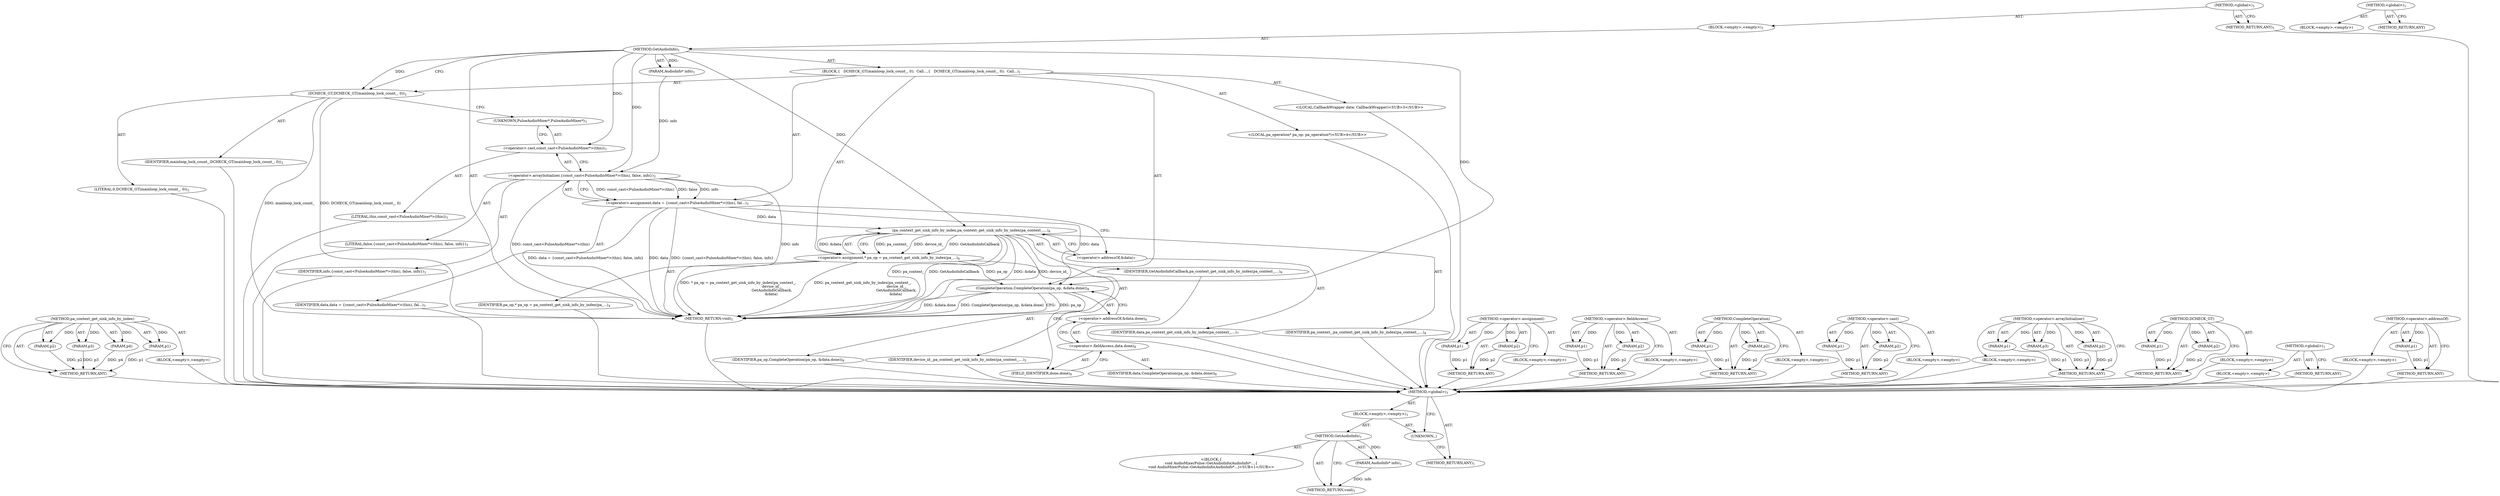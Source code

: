 digraph "&lt;global&gt;" {
vulnerable_84 [label=<(METHOD,pa_context_get_sink_info_by_index)>];
vulnerable_85 [label=<(PARAM,p1)>];
vulnerable_86 [label=<(PARAM,p2)>];
vulnerable_87 [label=<(PARAM,p3)>];
vulnerable_88 [label=<(PARAM,p4)>];
vulnerable_89 [label=<(BLOCK,&lt;empty&gt;,&lt;empty&gt;)>];
vulnerable_90 [label=<(METHOD_RETURN,ANY)>];
vulnerable_6 [label=<(METHOD,&lt;global&gt;)<SUB>1</SUB>>];
vulnerable_7 [label=<(BLOCK,&lt;empty&gt;,&lt;empty&gt;)<SUB>1</SUB>>];
vulnerable_8 [label=<(METHOD,GetAudioInfo)<SUB>1</SUB>>];
vulnerable_9 [label=<(PARAM,AudioInfo* info)<SUB>1</SUB>>];
vulnerable_10 [label=<(BLOCK,{
   DCHECK_GT(mainloop_lock_count_, 0);
  Call...,{
   DCHECK_GT(mainloop_lock_count_, 0);
  Call...)<SUB>1</SUB>>];
vulnerable_11 [label=<(DCHECK_GT,DCHECK_GT(mainloop_lock_count_, 0))<SUB>2</SUB>>];
vulnerable_12 [label=<(IDENTIFIER,mainloop_lock_count_,DCHECK_GT(mainloop_lock_count_, 0))<SUB>2</SUB>>];
vulnerable_13 [label=<(LITERAL,0,DCHECK_GT(mainloop_lock_count_, 0))<SUB>2</SUB>>];
vulnerable_14 [label="<(LOCAL,CallbackWrapper data: CallbackWrapper)<SUB>3</SUB>>"];
vulnerable_15 [label=<(&lt;operator&gt;.assignment,data = {const_cast&lt;PulseAudioMixer*&gt;(this), fal...)<SUB>3</SUB>>];
vulnerable_16 [label=<(IDENTIFIER,data,data = {const_cast&lt;PulseAudioMixer*&gt;(this), fal...)<SUB>3</SUB>>];
vulnerable_17 [label=<(&lt;operator&gt;.arrayInitializer,{const_cast&lt;PulseAudioMixer*&gt;(this), false, info})<SUB>3</SUB>>];
vulnerable_18 [label=<(&lt;operator&gt;.cast,const_cast&lt;PulseAudioMixer*&gt;(this))<SUB>3</SUB>>];
vulnerable_19 [label=<(UNKNOWN,PulseAudioMixer*,PulseAudioMixer*)<SUB>3</SUB>>];
vulnerable_20 [label=<(LITERAL,this,const_cast&lt;PulseAudioMixer*&gt;(this))<SUB>3</SUB>>];
vulnerable_21 [label=<(LITERAL,false,{const_cast&lt;PulseAudioMixer*&gt;(this), false, info})<SUB>3</SUB>>];
vulnerable_22 [label=<(IDENTIFIER,info,{const_cast&lt;PulseAudioMixer*&gt;(this), false, info})<SUB>3</SUB>>];
vulnerable_23 [label="<(LOCAL,pa_operation* pa_op: pa_operation*)<SUB>4</SUB>>"];
vulnerable_24 [label=<(&lt;operator&gt;.assignment,* pa_op = pa_context_get_sink_info_by_index(pa_...)<SUB>4</SUB>>];
vulnerable_25 [label=<(IDENTIFIER,pa_op,* pa_op = pa_context_get_sink_info_by_index(pa_...)<SUB>4</SUB>>];
vulnerable_26 [label=<(pa_context_get_sink_info_by_index,pa_context_get_sink_info_by_index(pa_context_,
...)<SUB>4</SUB>>];
vulnerable_27 [label=<(IDENTIFIER,pa_context_,pa_context_get_sink_info_by_index(pa_context_,
...)<SUB>4</SUB>>];
vulnerable_28 [label=<(IDENTIFIER,device_id_,pa_context_get_sink_info_by_index(pa_context_,
...)<SUB>5</SUB>>];
vulnerable_29 [label=<(IDENTIFIER,GetAudioInfoCallback,pa_context_get_sink_info_by_index(pa_context_,
...)<SUB>6</SUB>>];
vulnerable_30 [label=<(&lt;operator&gt;.addressOf,&amp;data)<SUB>7</SUB>>];
vulnerable_31 [label=<(IDENTIFIER,data,pa_context_get_sink_info_by_index(pa_context_,
...)<SUB>7</SUB>>];
vulnerable_32 [label=<(CompleteOperation,CompleteOperation(pa_op, &amp;data.done))<SUB>8</SUB>>];
vulnerable_33 [label=<(IDENTIFIER,pa_op,CompleteOperation(pa_op, &amp;data.done))<SUB>8</SUB>>];
vulnerable_34 [label=<(&lt;operator&gt;.addressOf,&amp;data.done)<SUB>8</SUB>>];
vulnerable_35 [label=<(&lt;operator&gt;.fieldAccess,data.done)<SUB>8</SUB>>];
vulnerable_36 [label=<(IDENTIFIER,data,CompleteOperation(pa_op, &amp;data.done))<SUB>8</SUB>>];
vulnerable_37 [label=<(FIELD_IDENTIFIER,done,done)<SUB>8</SUB>>];
vulnerable_38 [label=<(METHOD_RETURN,void)<SUB>1</SUB>>];
vulnerable_40 [label=<(METHOD_RETURN,ANY)<SUB>1</SUB>>];
vulnerable_68 [label=<(METHOD,&lt;operator&gt;.assignment)>];
vulnerable_69 [label=<(PARAM,p1)>];
vulnerable_70 [label=<(PARAM,p2)>];
vulnerable_71 [label=<(BLOCK,&lt;empty&gt;,&lt;empty&gt;)>];
vulnerable_72 [label=<(METHOD_RETURN,ANY)>];
vulnerable_100 [label=<(METHOD,&lt;operator&gt;.fieldAccess)>];
vulnerable_101 [label=<(PARAM,p1)>];
vulnerable_102 [label=<(PARAM,p2)>];
vulnerable_103 [label=<(BLOCK,&lt;empty&gt;,&lt;empty&gt;)>];
vulnerable_104 [label=<(METHOD_RETURN,ANY)>];
vulnerable_95 [label=<(METHOD,CompleteOperation)>];
vulnerable_96 [label=<(PARAM,p1)>];
vulnerable_97 [label=<(PARAM,p2)>];
vulnerable_98 [label=<(BLOCK,&lt;empty&gt;,&lt;empty&gt;)>];
vulnerable_99 [label=<(METHOD_RETURN,ANY)>];
vulnerable_79 [label=<(METHOD,&lt;operator&gt;.cast)>];
vulnerable_80 [label=<(PARAM,p1)>];
vulnerable_81 [label=<(PARAM,p2)>];
vulnerable_82 [label=<(BLOCK,&lt;empty&gt;,&lt;empty&gt;)>];
vulnerable_83 [label=<(METHOD_RETURN,ANY)>];
vulnerable_73 [label=<(METHOD,&lt;operator&gt;.arrayInitializer)>];
vulnerable_74 [label=<(PARAM,p1)>];
vulnerable_75 [label=<(PARAM,p2)>];
vulnerable_76 [label=<(PARAM,p3)>];
vulnerable_77 [label=<(BLOCK,&lt;empty&gt;,&lt;empty&gt;)>];
vulnerable_78 [label=<(METHOD_RETURN,ANY)>];
vulnerable_63 [label=<(METHOD,DCHECK_GT)>];
vulnerable_64 [label=<(PARAM,p1)>];
vulnerable_65 [label=<(PARAM,p2)>];
vulnerable_66 [label=<(BLOCK,&lt;empty&gt;,&lt;empty&gt;)>];
vulnerable_67 [label=<(METHOD_RETURN,ANY)>];
vulnerable_57 [label=<(METHOD,&lt;global&gt;)<SUB>1</SUB>>];
vulnerable_58 [label=<(BLOCK,&lt;empty&gt;,&lt;empty&gt;)>];
vulnerable_59 [label=<(METHOD_RETURN,ANY)>];
vulnerable_91 [label=<(METHOD,&lt;operator&gt;.addressOf)>];
vulnerable_92 [label=<(PARAM,p1)>];
vulnerable_93 [label=<(BLOCK,&lt;empty&gt;,&lt;empty&gt;)>];
vulnerable_94 [label=<(METHOD_RETURN,ANY)>];
fixed_6 [label=<(METHOD,&lt;global&gt;)<SUB>1</SUB>>];
fixed_7 [label=<(BLOCK,&lt;empty&gt;,&lt;empty&gt;)<SUB>1</SUB>>];
fixed_8 [label=<(METHOD,GetAudioInfo)<SUB>1</SUB>>];
fixed_9 [label=<(PARAM,AudioInfo* info)<SUB>1</SUB>>];
fixed_10 [label="<(BLOCK,{
void AudioMixerPulse::GetAudioInfo(AudioInfo*...,{
void AudioMixerPulse::GetAudioInfo(AudioInfo*...)<SUB>1</SUB>>"];
fixed_11 [label=<(METHOD_RETURN,void)<SUB>1</SUB>>];
fixed_13 [label=<(UNKNOWN,,)>];
fixed_14 [label=<(METHOD_RETURN,ANY)<SUB>1</SUB>>];
fixed_23 [label=<(METHOD,&lt;global&gt;)<SUB>1</SUB>>];
fixed_24 [label=<(BLOCK,&lt;empty&gt;,&lt;empty&gt;)>];
fixed_25 [label=<(METHOD_RETURN,ANY)>];
vulnerable_84 -> vulnerable_85  [key=0, label="AST: "];
vulnerable_84 -> vulnerable_85  [key=1, label="DDG: "];
vulnerable_84 -> vulnerable_89  [key=0, label="AST: "];
vulnerable_84 -> vulnerable_86  [key=0, label="AST: "];
vulnerable_84 -> vulnerable_86  [key=1, label="DDG: "];
vulnerable_84 -> vulnerable_90  [key=0, label="AST: "];
vulnerable_84 -> vulnerable_90  [key=1, label="CFG: "];
vulnerable_84 -> vulnerable_87  [key=0, label="AST: "];
vulnerable_84 -> vulnerable_87  [key=1, label="DDG: "];
vulnerable_84 -> vulnerable_88  [key=0, label="AST: "];
vulnerable_84 -> vulnerable_88  [key=1, label="DDG: "];
vulnerable_85 -> vulnerable_90  [key=0, label="DDG: p1"];
vulnerable_86 -> vulnerable_90  [key=0, label="DDG: p2"];
vulnerable_87 -> vulnerable_90  [key=0, label="DDG: p3"];
vulnerable_88 -> vulnerable_90  [key=0, label="DDG: p4"];
vulnerable_89 -> fixed_6  [key=0];
vulnerable_90 -> fixed_6  [key=0];
vulnerable_6 -> vulnerable_7  [key=0, label="AST: "];
vulnerable_6 -> vulnerable_40  [key=0, label="AST: "];
vulnerable_6 -> vulnerable_40  [key=1, label="CFG: "];
vulnerable_7 -> vulnerable_8  [key=0, label="AST: "];
vulnerable_8 -> vulnerable_9  [key=0, label="AST: "];
vulnerable_8 -> vulnerable_9  [key=1, label="DDG: "];
vulnerable_8 -> vulnerable_10  [key=0, label="AST: "];
vulnerable_8 -> vulnerable_38  [key=0, label="AST: "];
vulnerable_8 -> vulnerable_11  [key=0, label="CFG: "];
vulnerable_8 -> vulnerable_11  [key=1, label="DDG: "];
vulnerable_8 -> vulnerable_32  [key=0, label="DDG: "];
vulnerable_8 -> vulnerable_17  [key=0, label="DDG: "];
vulnerable_8 -> vulnerable_26  [key=0, label="DDG: "];
vulnerable_8 -> vulnerable_18  [key=0, label="DDG: "];
vulnerable_9 -> vulnerable_17  [key=0, label="DDG: info"];
vulnerable_10 -> vulnerable_11  [key=0, label="AST: "];
vulnerable_10 -> vulnerable_14  [key=0, label="AST: "];
vulnerable_10 -> vulnerable_15  [key=0, label="AST: "];
vulnerable_10 -> vulnerable_23  [key=0, label="AST: "];
vulnerable_10 -> vulnerable_24  [key=0, label="AST: "];
vulnerable_10 -> vulnerable_32  [key=0, label="AST: "];
vulnerable_11 -> vulnerable_12  [key=0, label="AST: "];
vulnerable_11 -> vulnerable_13  [key=0, label="AST: "];
vulnerable_11 -> vulnerable_19  [key=0, label="CFG: "];
vulnerable_11 -> vulnerable_38  [key=0, label="DDG: DCHECK_GT(mainloop_lock_count_, 0)"];
vulnerable_11 -> vulnerable_38  [key=1, label="DDG: mainloop_lock_count_"];
vulnerable_12 -> fixed_6  [key=0];
vulnerable_13 -> fixed_6  [key=0];
vulnerable_14 -> fixed_6  [key=0];
vulnerable_15 -> vulnerable_16  [key=0, label="AST: "];
vulnerable_15 -> vulnerable_17  [key=0, label="AST: "];
vulnerable_15 -> vulnerable_30  [key=0, label="CFG: "];
vulnerable_15 -> vulnerable_38  [key=0, label="DDG: data"];
vulnerable_15 -> vulnerable_38  [key=1, label="DDG: {const_cast&lt;PulseAudioMixer*&gt;(this), false, info}"];
vulnerable_15 -> vulnerable_38  [key=2, label="DDG: data = {const_cast&lt;PulseAudioMixer*&gt;(this), false, info}"];
vulnerable_15 -> vulnerable_32  [key=0, label="DDG: data"];
vulnerable_15 -> vulnerable_26  [key=0, label="DDG: data"];
vulnerable_16 -> fixed_6  [key=0];
vulnerable_17 -> vulnerable_18  [key=0, label="AST: "];
vulnerable_17 -> vulnerable_21  [key=0, label="AST: "];
vulnerable_17 -> vulnerable_22  [key=0, label="AST: "];
vulnerable_17 -> vulnerable_15  [key=0, label="CFG: "];
vulnerable_17 -> vulnerable_15  [key=1, label="DDG: const_cast&lt;PulseAudioMixer*&gt;(this)"];
vulnerable_17 -> vulnerable_15  [key=2, label="DDG: false"];
vulnerable_17 -> vulnerable_15  [key=3, label="DDG: info"];
vulnerable_17 -> vulnerable_38  [key=0, label="DDG: const_cast&lt;PulseAudioMixer*&gt;(this)"];
vulnerable_17 -> vulnerable_38  [key=1, label="DDG: info"];
vulnerable_18 -> vulnerable_19  [key=0, label="AST: "];
vulnerable_18 -> vulnerable_20  [key=0, label="AST: "];
vulnerable_18 -> vulnerable_17  [key=0, label="CFG: "];
vulnerable_19 -> vulnerable_18  [key=0, label="CFG: "];
vulnerable_20 -> fixed_6  [key=0];
vulnerable_21 -> fixed_6  [key=0];
vulnerable_22 -> fixed_6  [key=0];
vulnerable_23 -> fixed_6  [key=0];
vulnerable_24 -> vulnerable_25  [key=0, label="AST: "];
vulnerable_24 -> vulnerable_26  [key=0, label="AST: "];
vulnerable_24 -> vulnerable_37  [key=0, label="CFG: "];
vulnerable_24 -> vulnerable_38  [key=0, label="DDG: pa_context_get_sink_info_by_index(pa_context_,
                                                           device_id_,
                                                           GetAudioInfoCallback,
                                                          &amp;data)"];
vulnerable_24 -> vulnerable_38  [key=1, label="DDG: * pa_op = pa_context_get_sink_info_by_index(pa_context_,
                                                           device_id_,
                                                           GetAudioInfoCallback,
                                                          &amp;data)"];
vulnerable_24 -> vulnerable_32  [key=0, label="DDG: pa_op"];
vulnerable_25 -> fixed_6  [key=0];
vulnerable_26 -> vulnerable_27  [key=0, label="AST: "];
vulnerable_26 -> vulnerable_28  [key=0, label="AST: "];
vulnerable_26 -> vulnerable_29  [key=0, label="AST: "];
vulnerable_26 -> vulnerable_30  [key=0, label="AST: "];
vulnerable_26 -> vulnerable_24  [key=0, label="CFG: "];
vulnerable_26 -> vulnerable_24  [key=1, label="DDG: pa_context_"];
vulnerable_26 -> vulnerable_24  [key=2, label="DDG: device_id_"];
vulnerable_26 -> vulnerable_24  [key=3, label="DDG: GetAudioInfoCallback"];
vulnerable_26 -> vulnerable_24  [key=4, label="DDG: &amp;data"];
vulnerable_26 -> vulnerable_38  [key=0, label="DDG: pa_context_"];
vulnerable_26 -> vulnerable_38  [key=1, label="DDG: GetAudioInfoCallback"];
vulnerable_26 -> vulnerable_38  [key=2, label="DDG: &amp;data"];
vulnerable_26 -> vulnerable_38  [key=3, label="DDG: device_id_"];
vulnerable_27 -> fixed_6  [key=0];
vulnerable_28 -> fixed_6  [key=0];
vulnerable_29 -> fixed_6  [key=0];
vulnerable_30 -> vulnerable_31  [key=0, label="AST: "];
vulnerable_30 -> vulnerable_26  [key=0, label="CFG: "];
vulnerable_31 -> fixed_6  [key=0];
vulnerable_32 -> vulnerable_33  [key=0, label="AST: "];
vulnerable_32 -> vulnerable_34  [key=0, label="AST: "];
vulnerable_32 -> vulnerable_38  [key=0, label="CFG: "];
vulnerable_32 -> vulnerable_38  [key=1, label="DDG: pa_op"];
vulnerable_32 -> vulnerable_38  [key=2, label="DDG: &amp;data.done"];
vulnerable_32 -> vulnerable_38  [key=3, label="DDG: CompleteOperation(pa_op, &amp;data.done)"];
vulnerable_33 -> fixed_6  [key=0];
vulnerable_34 -> vulnerable_35  [key=0, label="AST: "];
vulnerable_34 -> vulnerable_32  [key=0, label="CFG: "];
vulnerable_35 -> vulnerable_36  [key=0, label="AST: "];
vulnerable_35 -> vulnerable_37  [key=0, label="AST: "];
vulnerable_35 -> vulnerable_34  [key=0, label="CFG: "];
vulnerable_36 -> fixed_6  [key=0];
vulnerable_37 -> vulnerable_35  [key=0, label="CFG: "];
vulnerable_38 -> fixed_6  [key=0];
vulnerable_40 -> fixed_6  [key=0];
vulnerable_68 -> vulnerable_69  [key=0, label="AST: "];
vulnerable_68 -> vulnerable_69  [key=1, label="DDG: "];
vulnerable_68 -> vulnerable_71  [key=0, label="AST: "];
vulnerable_68 -> vulnerable_70  [key=0, label="AST: "];
vulnerable_68 -> vulnerable_70  [key=1, label="DDG: "];
vulnerable_68 -> vulnerable_72  [key=0, label="AST: "];
vulnerable_68 -> vulnerable_72  [key=1, label="CFG: "];
vulnerable_69 -> vulnerable_72  [key=0, label="DDG: p1"];
vulnerable_70 -> vulnerable_72  [key=0, label="DDG: p2"];
vulnerable_71 -> fixed_6  [key=0];
vulnerable_72 -> fixed_6  [key=0];
vulnerable_100 -> vulnerable_101  [key=0, label="AST: "];
vulnerable_100 -> vulnerable_101  [key=1, label="DDG: "];
vulnerable_100 -> vulnerable_103  [key=0, label="AST: "];
vulnerable_100 -> vulnerable_102  [key=0, label="AST: "];
vulnerable_100 -> vulnerable_102  [key=1, label="DDG: "];
vulnerable_100 -> vulnerable_104  [key=0, label="AST: "];
vulnerable_100 -> vulnerable_104  [key=1, label="CFG: "];
vulnerable_101 -> vulnerable_104  [key=0, label="DDG: p1"];
vulnerable_102 -> vulnerable_104  [key=0, label="DDG: p2"];
vulnerable_103 -> fixed_6  [key=0];
vulnerable_104 -> fixed_6  [key=0];
vulnerable_95 -> vulnerable_96  [key=0, label="AST: "];
vulnerable_95 -> vulnerable_96  [key=1, label="DDG: "];
vulnerable_95 -> vulnerable_98  [key=0, label="AST: "];
vulnerable_95 -> vulnerable_97  [key=0, label="AST: "];
vulnerable_95 -> vulnerable_97  [key=1, label="DDG: "];
vulnerable_95 -> vulnerable_99  [key=0, label="AST: "];
vulnerable_95 -> vulnerable_99  [key=1, label="CFG: "];
vulnerable_96 -> vulnerable_99  [key=0, label="DDG: p1"];
vulnerable_97 -> vulnerable_99  [key=0, label="DDG: p2"];
vulnerable_98 -> fixed_6  [key=0];
vulnerable_99 -> fixed_6  [key=0];
vulnerable_79 -> vulnerable_80  [key=0, label="AST: "];
vulnerable_79 -> vulnerable_80  [key=1, label="DDG: "];
vulnerable_79 -> vulnerable_82  [key=0, label="AST: "];
vulnerable_79 -> vulnerable_81  [key=0, label="AST: "];
vulnerable_79 -> vulnerable_81  [key=1, label="DDG: "];
vulnerable_79 -> vulnerable_83  [key=0, label="AST: "];
vulnerable_79 -> vulnerable_83  [key=1, label="CFG: "];
vulnerable_80 -> vulnerable_83  [key=0, label="DDG: p1"];
vulnerable_81 -> vulnerable_83  [key=0, label="DDG: p2"];
vulnerable_82 -> fixed_6  [key=0];
vulnerable_83 -> fixed_6  [key=0];
vulnerable_73 -> vulnerable_74  [key=0, label="AST: "];
vulnerable_73 -> vulnerable_74  [key=1, label="DDG: "];
vulnerable_73 -> vulnerable_77  [key=0, label="AST: "];
vulnerable_73 -> vulnerable_75  [key=0, label="AST: "];
vulnerable_73 -> vulnerable_75  [key=1, label="DDG: "];
vulnerable_73 -> vulnerable_78  [key=0, label="AST: "];
vulnerable_73 -> vulnerable_78  [key=1, label="CFG: "];
vulnerable_73 -> vulnerable_76  [key=0, label="AST: "];
vulnerable_73 -> vulnerable_76  [key=1, label="DDG: "];
vulnerable_74 -> vulnerable_78  [key=0, label="DDG: p1"];
vulnerable_75 -> vulnerable_78  [key=0, label="DDG: p2"];
vulnerable_76 -> vulnerable_78  [key=0, label="DDG: p3"];
vulnerable_77 -> fixed_6  [key=0];
vulnerable_78 -> fixed_6  [key=0];
vulnerable_63 -> vulnerable_64  [key=0, label="AST: "];
vulnerable_63 -> vulnerable_64  [key=1, label="DDG: "];
vulnerable_63 -> vulnerable_66  [key=0, label="AST: "];
vulnerable_63 -> vulnerable_65  [key=0, label="AST: "];
vulnerable_63 -> vulnerable_65  [key=1, label="DDG: "];
vulnerable_63 -> vulnerable_67  [key=0, label="AST: "];
vulnerable_63 -> vulnerable_67  [key=1, label="CFG: "];
vulnerable_64 -> vulnerable_67  [key=0, label="DDG: p1"];
vulnerable_65 -> vulnerable_67  [key=0, label="DDG: p2"];
vulnerable_66 -> fixed_6  [key=0];
vulnerable_67 -> fixed_6  [key=0];
vulnerable_57 -> vulnerable_58  [key=0, label="AST: "];
vulnerable_57 -> vulnerable_59  [key=0, label="AST: "];
vulnerable_57 -> vulnerable_59  [key=1, label="CFG: "];
vulnerable_58 -> fixed_6  [key=0];
vulnerable_59 -> fixed_6  [key=0];
vulnerable_91 -> vulnerable_92  [key=0, label="AST: "];
vulnerable_91 -> vulnerable_92  [key=1, label="DDG: "];
vulnerable_91 -> vulnerable_93  [key=0, label="AST: "];
vulnerable_91 -> vulnerable_94  [key=0, label="AST: "];
vulnerable_91 -> vulnerable_94  [key=1, label="CFG: "];
vulnerable_92 -> vulnerable_94  [key=0, label="DDG: p1"];
vulnerable_93 -> fixed_6  [key=0];
vulnerable_94 -> fixed_6  [key=0];
fixed_6 -> fixed_7  [key=0, label="AST: "];
fixed_6 -> fixed_14  [key=0, label="AST: "];
fixed_6 -> fixed_13  [key=0, label="CFG: "];
fixed_7 -> fixed_8  [key=0, label="AST: "];
fixed_7 -> fixed_13  [key=0, label="AST: "];
fixed_8 -> fixed_9  [key=0, label="AST: "];
fixed_8 -> fixed_9  [key=1, label="DDG: "];
fixed_8 -> fixed_10  [key=0, label="AST: "];
fixed_8 -> fixed_11  [key=0, label="AST: "];
fixed_8 -> fixed_11  [key=1, label="CFG: "];
fixed_9 -> fixed_11  [key=0, label="DDG: info"];
fixed_13 -> fixed_14  [key=0, label="CFG: "];
fixed_23 -> fixed_24  [key=0, label="AST: "];
fixed_23 -> fixed_25  [key=0, label="AST: "];
fixed_23 -> fixed_25  [key=1, label="CFG: "];
}
